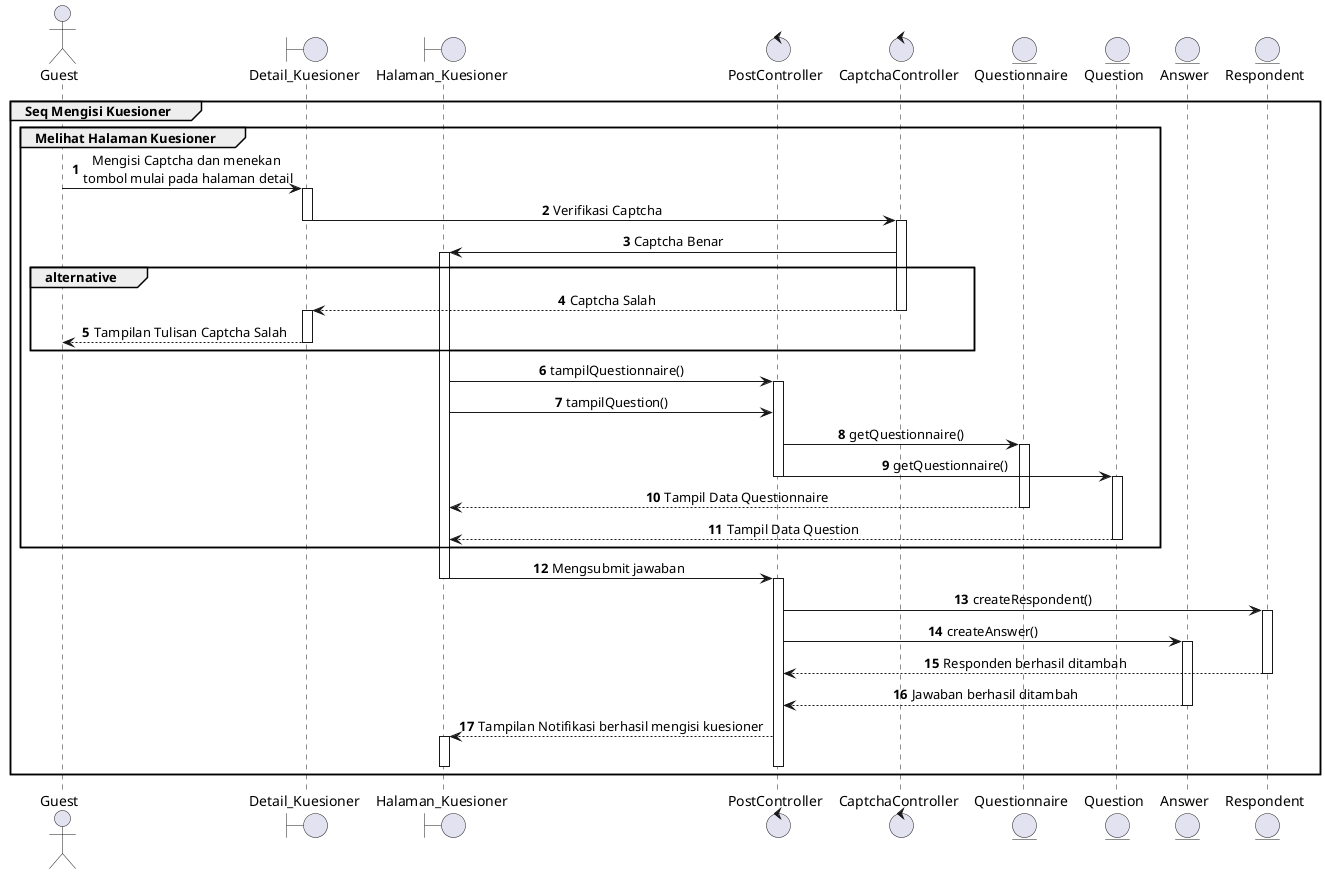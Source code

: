 @startuml Interaction Mengisi Kuesioner
autonumber
skinparam SequenceMessageAlignment center

actor "Guest" as A
boundary "Detail_Kuesioner" as detail
boundary "Halaman_Kuesioner" as halaman    
control "PostController" as pcontrol
control "CaptchaController" as ccontrol
entity "Questionnaire" as q
entity "Question" as qn
entity "Answer" as a
entity "Respondent" as r

group Seq Mengisi Kuesioner


    group Melihat Halaman Kuesioner
        A->detail: Mengisi Captcha dan menekan \ntombol mulai pada halaman detail
        activate detail
        detail -> ccontrol : Verifikasi Captcha
        deactivate detail
        activate ccontrol
        ccontrol -> halaman : Captcha Benar
        activate halaman
        group alternative 
            ccontrol --> detail: Captcha Salah
            deactivate ccontrol
            activate detail
            detail --> A: Tampilan Tulisan Captcha Salah
            deactivate detail
        end
        halaman-> pcontrol: tampilQuestionnaire()
        activate pcontrol
        halaman-> pcontrol: tampilQuestion()

        pcontrol->q: getQuestionnaire()
        activate q
        pcontrol->qn: getQuestionnaire()
        deactivate pcontrol
        activate qn
        q-->halaman: Tampil Data Questionnaire
        deactivate q
        qn-->halaman: Tampil Data Question
        deactivate qn

    end

    halaman -> pcontrol: Mengsubmit jawaban
        deactivate halaman
    activate pcontrol
    pcontrol -> r: createRespondent()
    activate r
    pcontrol -> a: createAnswer()
    activate a

    r-->pcontrol: Responden berhasil ditambah
    deactivate r
    a-->pcontrol: Jawaban berhasil ditambah
    deactivate a

    pcontrol-->halaman: Tampilan Notifikasi berhasil mengisi kuesioner
    activate halaman
    deactivate halaman
    deactivate pcontrol
    

end


@enduml